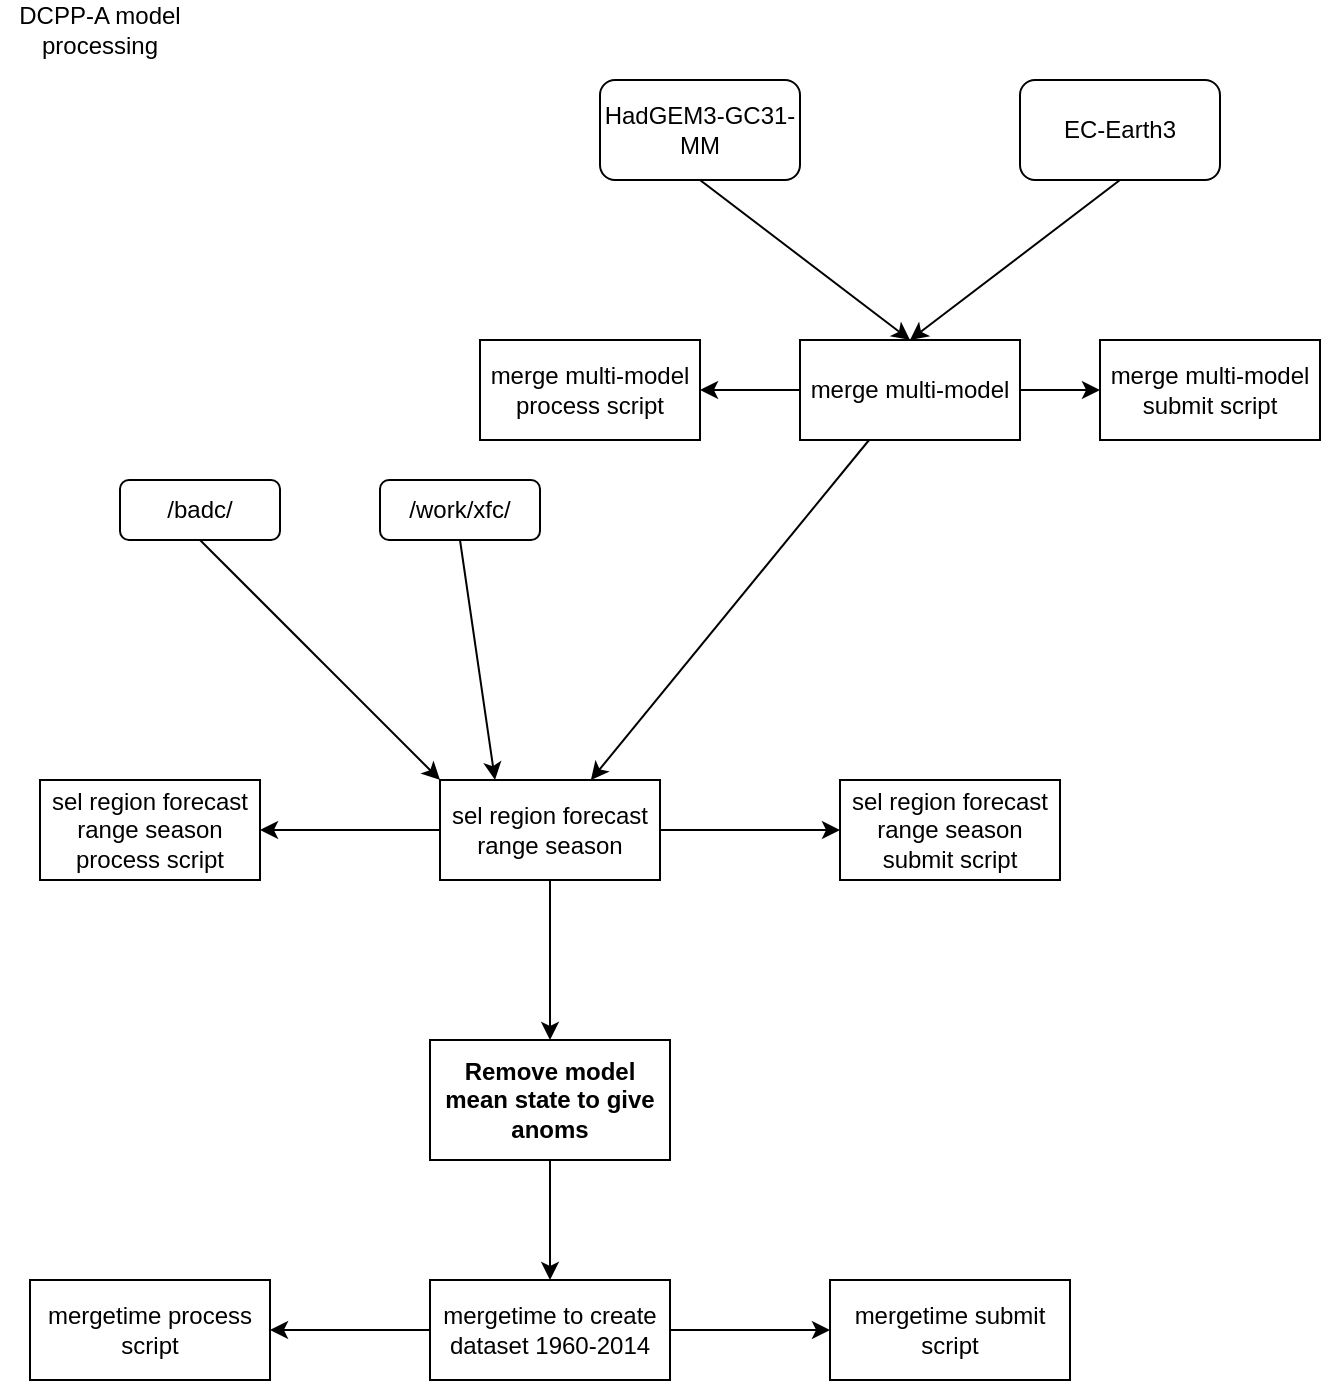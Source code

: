 <mxfile>
    <diagram id="e57xhTELcq1gvt04UXnr" name="Page-1">
        <mxGraphModel dx="716" dy="932" grid="1" gridSize="10" guides="1" tooltips="1" connect="1" arrows="1" fold="1" page="1" pageScale="1" pageWidth="850" pageHeight="1100" math="0" shadow="0">
            <root>
                <mxCell id="0"/>
                <mxCell id="1" parent="0"/>
                <mxCell id="8" value="" style="edgeStyle=none;html=1;" edge="1" parent="1" source="2" target="7">
                    <mxGeometry relative="1" as="geometry"/>
                </mxCell>
                <mxCell id="10" value="" style="edgeStyle=none;html=1;" edge="1" parent="1" source="2" target="9">
                    <mxGeometry relative="1" as="geometry"/>
                </mxCell>
                <mxCell id="12" value="" style="edgeStyle=none;html=1;" edge="1" parent="1" source="2" target="11">
                    <mxGeometry relative="1" as="geometry"/>
                </mxCell>
                <mxCell id="2" value="merge multi-model" style="rounded=0;whiteSpace=wrap;html=1;" vertex="1" parent="1">
                    <mxGeometry x="440" y="220" width="110" height="50" as="geometry"/>
                </mxCell>
                <mxCell id="5" style="edgeStyle=none;html=1;exitX=0.5;exitY=1;exitDx=0;exitDy=0;entryX=0.5;entryY=0;entryDx=0;entryDy=0;" edge="1" parent="1" source="3" target="2">
                    <mxGeometry relative="1" as="geometry"/>
                </mxCell>
                <mxCell id="3" value="HadGEM3-GC31-MM" style="rounded=1;whiteSpace=wrap;html=1;" vertex="1" parent="1">
                    <mxGeometry x="340" y="90" width="100" height="50" as="geometry"/>
                </mxCell>
                <mxCell id="6" style="edgeStyle=none;html=1;exitX=0.5;exitY=1;exitDx=0;exitDy=0;entryX=0.5;entryY=0;entryDx=0;entryDy=0;" edge="1" parent="1" source="4" target="2">
                    <mxGeometry relative="1" as="geometry">
                        <mxPoint x="495" y="210" as="targetPoint"/>
                    </mxGeometry>
                </mxCell>
                <mxCell id="4" value="EC-Earth3" style="rounded=1;whiteSpace=wrap;html=1;" vertex="1" parent="1">
                    <mxGeometry x="550" y="90" width="100" height="50" as="geometry"/>
                </mxCell>
                <mxCell id="7" value="merge multi-model submit script" style="rounded=0;whiteSpace=wrap;html=1;" vertex="1" parent="1">
                    <mxGeometry x="590" y="220" width="110" height="50" as="geometry"/>
                </mxCell>
                <mxCell id="9" value="merge multi-model process script" style="rounded=0;whiteSpace=wrap;html=1;" vertex="1" parent="1">
                    <mxGeometry x="280" y="220" width="110" height="50" as="geometry"/>
                </mxCell>
                <mxCell id="16" value="" style="edgeStyle=none;html=1;" edge="1" parent="1" source="11" target="15">
                    <mxGeometry relative="1" as="geometry"/>
                </mxCell>
                <mxCell id="23" style="edgeStyle=none;html=1;exitX=0;exitY=0.5;exitDx=0;exitDy=0;entryX=1;entryY=0.5;entryDx=0;entryDy=0;" edge="1" parent="1" source="11" target="13">
                    <mxGeometry relative="1" as="geometry"/>
                </mxCell>
                <mxCell id="33" style="edgeStyle=none;html=1;exitX=0.5;exitY=1;exitDx=0;exitDy=0;entryX=0.5;entryY=0;entryDx=0;entryDy=0;" edge="1" parent="1" source="11" target="32">
                    <mxGeometry relative="1" as="geometry"/>
                </mxCell>
                <mxCell id="11" value="sel region forecast range season" style="rounded=0;whiteSpace=wrap;html=1;" vertex="1" parent="1">
                    <mxGeometry x="260" y="440" width="110" height="50" as="geometry"/>
                </mxCell>
                <mxCell id="13" value="sel region forecast range season process script" style="rounded=0;whiteSpace=wrap;html=1;" vertex="1" parent="1">
                    <mxGeometry x="60" y="440" width="110" height="50" as="geometry"/>
                </mxCell>
                <mxCell id="15" value="sel region forecast range season submit script" style="rounded=0;whiteSpace=wrap;html=1;" vertex="1" parent="1">
                    <mxGeometry x="460" y="440" width="110" height="50" as="geometry"/>
                </mxCell>
                <mxCell id="20" style="edgeStyle=none;html=1;exitX=0.5;exitY=1;exitDx=0;exitDy=0;entryX=0;entryY=0;entryDx=0;entryDy=0;" edge="1" parent="1" source="18" target="11">
                    <mxGeometry relative="1" as="geometry"/>
                </mxCell>
                <mxCell id="18" value="/badc/" style="rounded=1;whiteSpace=wrap;html=1;" vertex="1" parent="1">
                    <mxGeometry x="100" y="290" width="80" height="30" as="geometry"/>
                </mxCell>
                <mxCell id="21" style="edgeStyle=none;html=1;exitX=0.5;exitY=1;exitDx=0;exitDy=0;entryX=0.25;entryY=0;entryDx=0;entryDy=0;" edge="1" parent="1" source="19" target="11">
                    <mxGeometry relative="1" as="geometry"/>
                </mxCell>
                <mxCell id="19" value="/work/xfc/" style="rounded=1;whiteSpace=wrap;html=1;" vertex="1" parent="1">
                    <mxGeometry x="230" y="290" width="80" height="30" as="geometry"/>
                </mxCell>
                <mxCell id="28" value="" style="edgeStyle=none;html=1;" edge="1" parent="1" source="25" target="27">
                    <mxGeometry relative="1" as="geometry"/>
                </mxCell>
                <mxCell id="30" value="" style="edgeStyle=none;html=1;" edge="1" parent="1" source="25" target="29">
                    <mxGeometry relative="1" as="geometry"/>
                </mxCell>
                <mxCell id="25" value="mergetime to create dataset 1960-2014" style="rounded=0;whiteSpace=wrap;html=1;" vertex="1" parent="1">
                    <mxGeometry x="255" y="690" width="120" height="50" as="geometry"/>
                </mxCell>
                <mxCell id="27" value="mergetime submit script" style="rounded=0;whiteSpace=wrap;html=1;" vertex="1" parent="1">
                    <mxGeometry x="455" y="690" width="120" height="50" as="geometry"/>
                </mxCell>
                <mxCell id="29" value="mergetime process script" style="rounded=0;whiteSpace=wrap;html=1;" vertex="1" parent="1">
                    <mxGeometry x="55" y="690" width="120" height="50" as="geometry"/>
                </mxCell>
                <mxCell id="31" value="DCPP-A model processing" style="text;html=1;strokeColor=none;fillColor=none;align=center;verticalAlign=middle;whiteSpace=wrap;rounded=0;" vertex="1" parent="1">
                    <mxGeometry x="40" y="50" width="100" height="30" as="geometry"/>
                </mxCell>
                <mxCell id="34" style="edgeStyle=none;html=1;" edge="1" parent="1" source="32" target="25">
                    <mxGeometry relative="1" as="geometry"/>
                </mxCell>
                <mxCell id="32" value="&lt;b&gt;Remove model mean state to give anoms&lt;/b&gt;" style="rounded=0;whiteSpace=wrap;html=1;" vertex="1" parent="1">
                    <mxGeometry x="255" y="570" width="120" height="60" as="geometry"/>
                </mxCell>
            </root>
        </mxGraphModel>
    </diagram>
</mxfile>